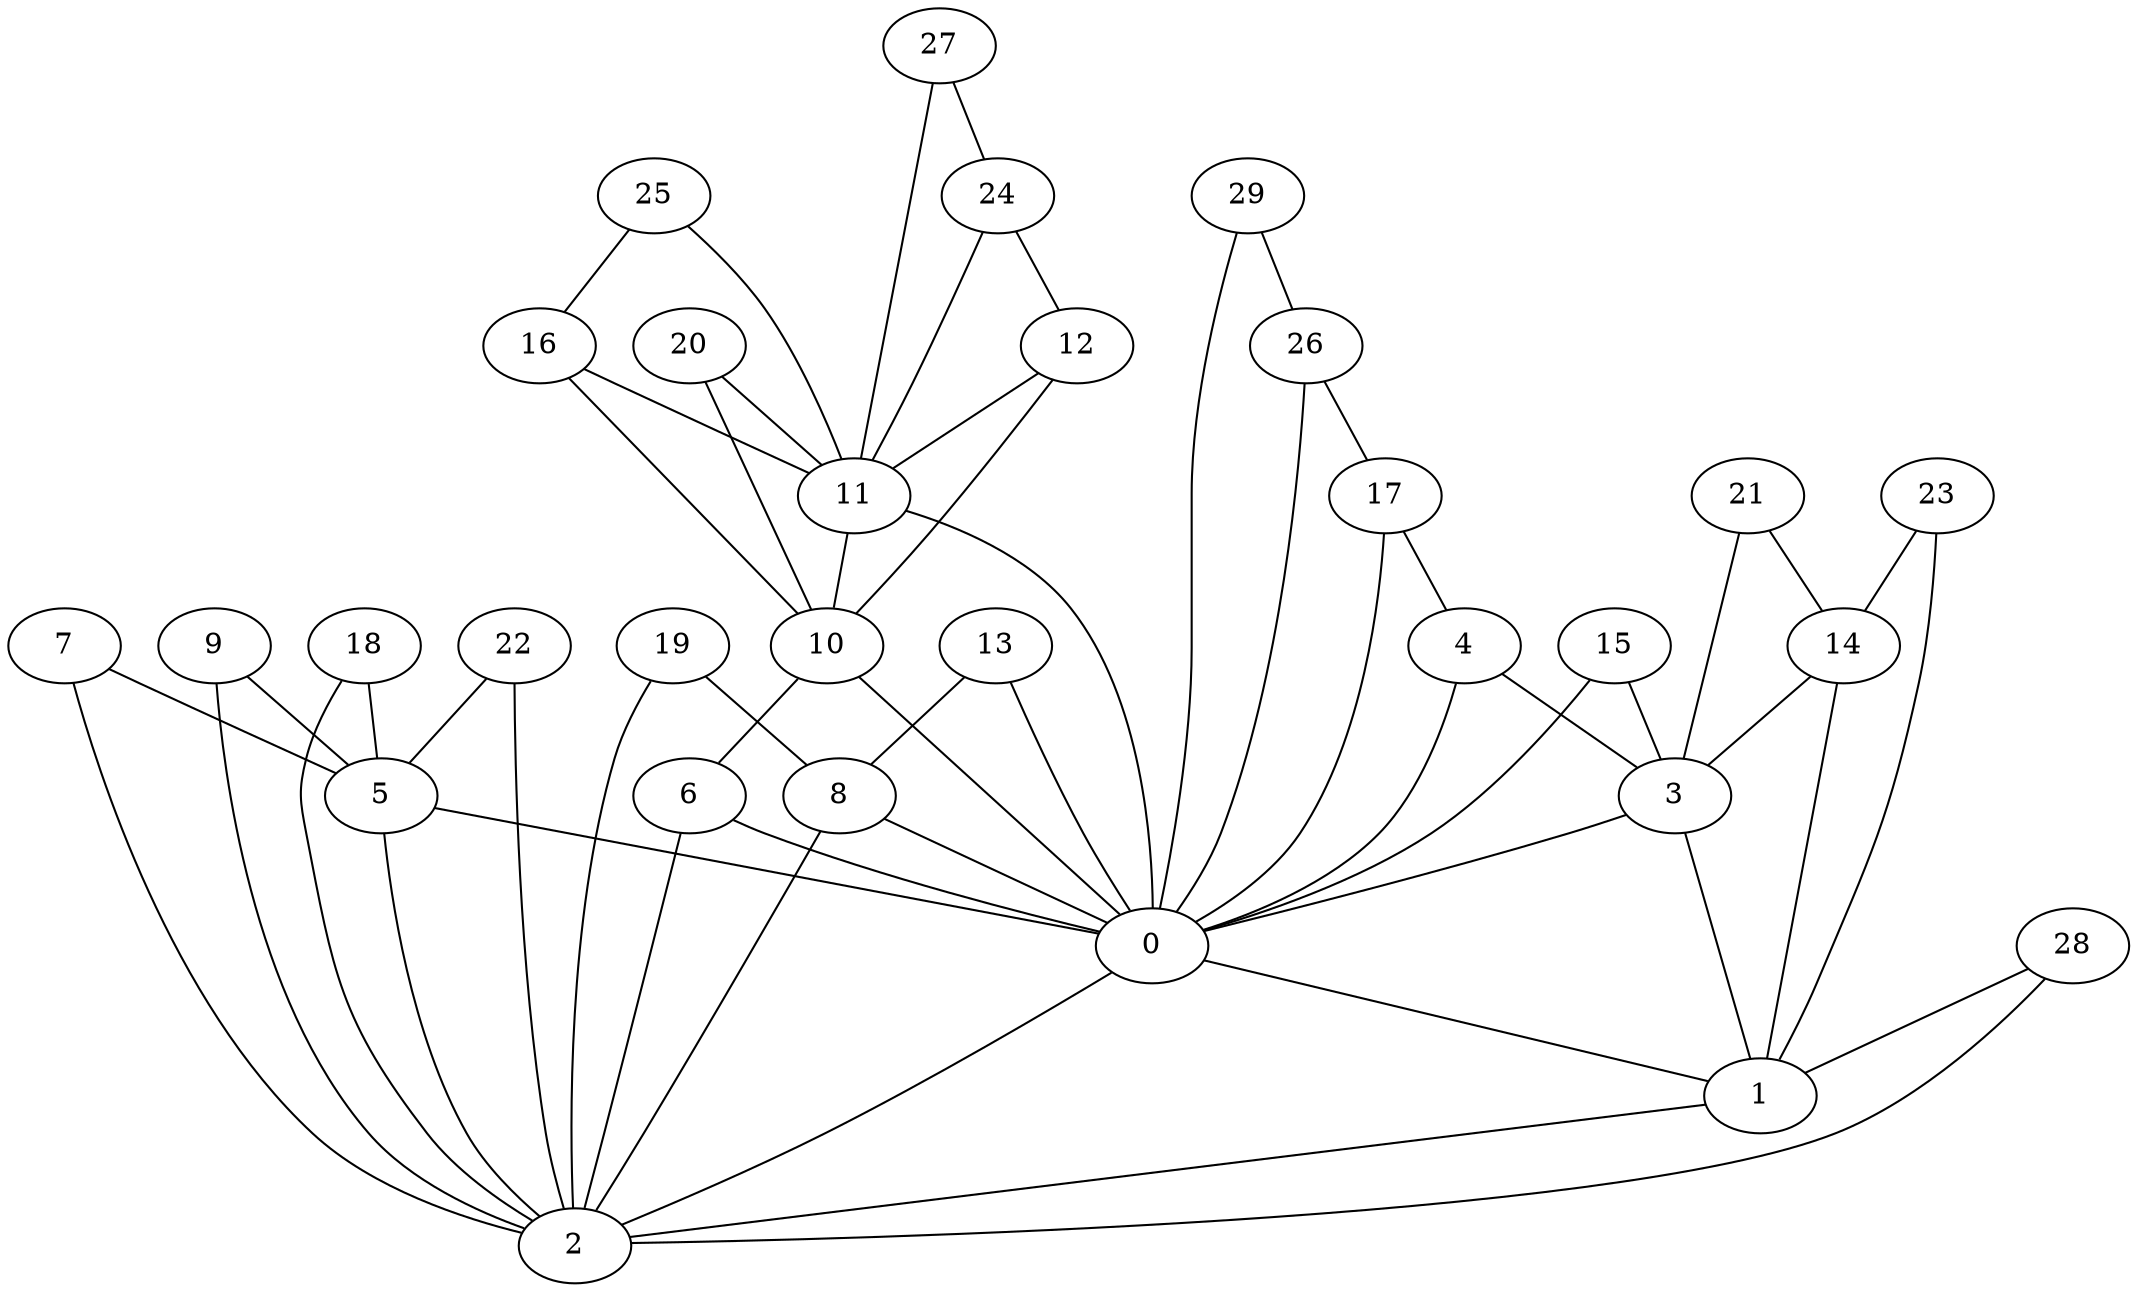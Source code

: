 graph G {
0
1
2
3
4
5
6
7
8
9
10
11
12
13
14
15
16
17
18
19
20
21
22
23
24
25
26
27
28
29
0 -- 1
1 -- 2
2 -- 0
3 -- 0
3 -- 1
4 -- 3
4 -- 0
5 -- 2
5 -- 0
6 -- 2
6 -- 0
7 -- 5
7 -- 2
8 -- 2
8 -- 0
9 -- 5
9 -- 2
10 -- 6
10 -- 0
11 -- 10
11 -- 0
12 -- 11
12 -- 10
13 -- 8
13 -- 0
14 -- 3
14 -- 1
15 -- 3
15 -- 0
16 -- 11
16 -- 10
17 -- 4
17 -- 0
18 -- 5
18 -- 2
19 -- 8
19 -- 2
20 -- 11
20 -- 10
21 -- 14
21 -- 3
22 -- 5
22 -- 2
23 -- 14
23 -- 1
24 -- 12
24 -- 11
25 -- 16
25 -- 11
26 -- 17
26 -- 0
27 -- 24
27 -- 11
28 -- 1
28 -- 2
29 -- 26
29 -- 0
}

